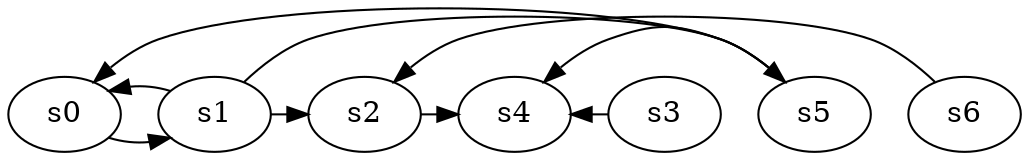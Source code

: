 digraph game_0679_complex_7 {
    s0 [name="s0", player=1];
    s1 [name="s1", player=1, target=1];
    s2 [name="s2", player=1, target=1];
    s3 [name="s3", player=1, target=1];
    s4 [name="s4", player=1, target=1];
    s5 [name="s5", player=0];
    s6 [name="s6", player=1];

    s0 -> s1 [constraint="time % 8 == 4"];
    s1 -> s0 [constraint="time % 6 == 1"];
    s1 -> s2 [constraint="time % 4 == 2 && time % 5 == 1"];
    s1 -> s5 [constraint="time % 2 == 0"];
    s2 -> s4 [constraint="time % 4 == 2 && time % 5 == 3"];
    s3 -> s4 [constraint="time % 2 == 1 || time % 4 == 0"];
    s5 -> s0 [constraint="time == 0 || time == 13 || time == 21"];
    s5 -> s4 [constraint="time % 4 == 0"];
    s6 -> s2 [constraint="time == 3 || time == 9 || time == 12 || time == 26"];
}
